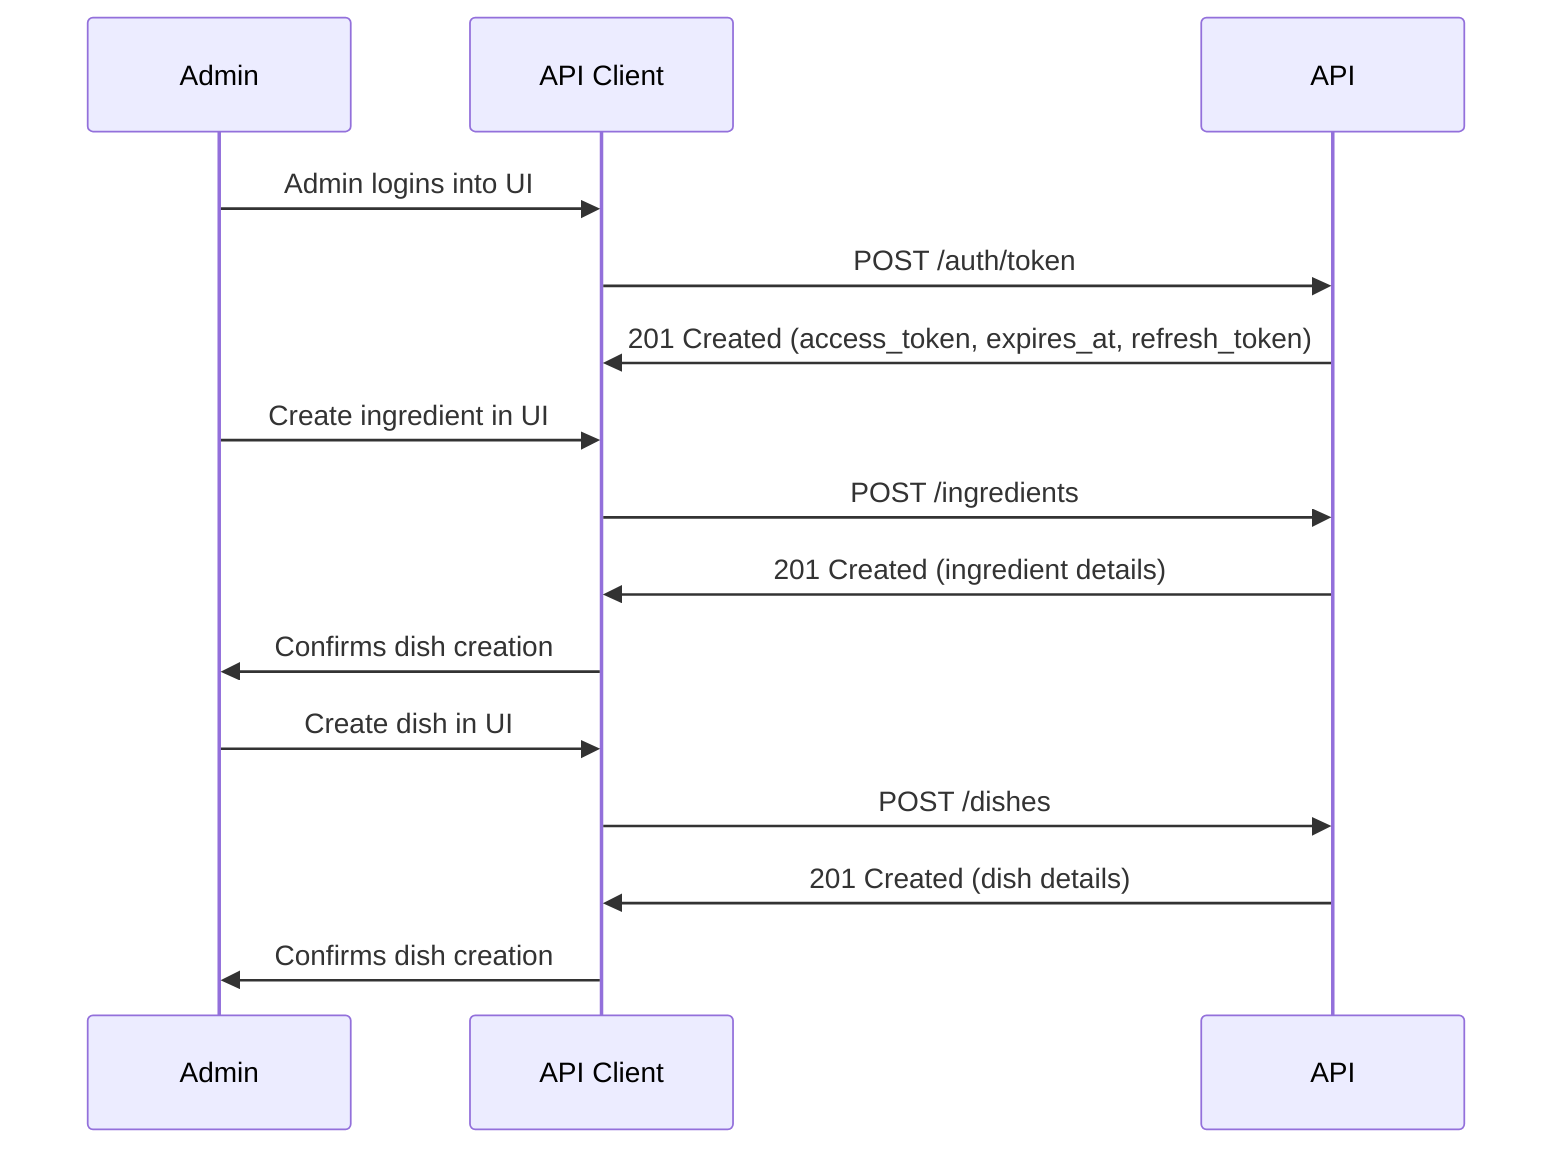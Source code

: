sequenceDiagram
    participant Admin as Admin
    participant Client as API Client
    participant API as API

    Admin->>Client: Admin logins into UI
    Client->>API: POST /auth/token
    API->>Client: 201 Created (access_token, expires_at, refresh_token)

    Admin->>Client: Create ingredient in UI
    Client->>API: POST /ingredients
    API->>Client: 201 Created (ingredient details)
    Client->>Admin: Confirms dish creation

    Admin->>Client: Create dish in UI
    Client->>API: POST /dishes
    API->>Client: 201 Created (dish details)
    Client->>Admin: Confirms dish creation